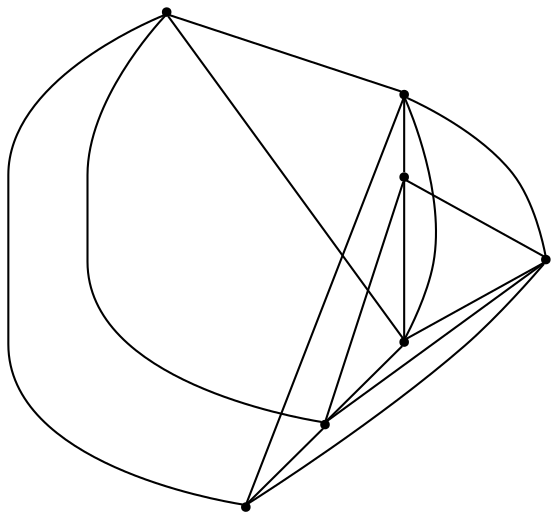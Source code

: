 graph {
  node [shape=point,comment="{\"directed\":false,\"doi\":\"10.4230/LIPIcs.GD.2024.29\",\"figure\":\"11 (2)\"}"]

  v0 [pos="1726.7697950846314,1301.1256815076042"]
  v1 [pos="1793.070614424666,1172.7579453682008"]
  v2 [pos="1722.2557649429375,954.8713349395114"]
  v3 [pos="1804.023338109128,1249.6338268505715"]
  v4 [pos="1607.6790212900603,1307.4171043098668"]
  v5 [pos="1422.287491751258,1172.7579453682008"]
  v6 [pos="1493.1022776371829,954.8713349395114"]

  v0 -- v1 [id="-1",pos="1726.7697950846314,1301.1256815076042 1712.768288574123,1231.1409145959385 1734.86859348537,1188.3515844420679 1793.070614424666,1172.7579453682008"]
  v5 -- v1 [id="-2",pos="1422.287491751258,1172.7579453682008 1793.070614424666,1172.7579453682008 1793.070614424666,1172.7579453682008 1793.070614424666,1172.7579453682008"]
  v5 -- v4 [id="-3",pos="1422.287491751258,1172.7579453682008 1607.6790212900603,1307.4171043098668 1607.6790212900603,1307.4171043098668 1607.6790212900603,1307.4171043098668"]
  v6 -- v2 [id="-4",pos="1493.1022776371829,954.8713349395114 1722.2557649429375,954.8713349395114 1722.2557649429375,954.8713349395114 1722.2557649429375,954.8713349395114"]
  v6 -- v5 [id="-5",pos="1493.1022776371829,954.8713349395114 1422.287491751258,1172.7579453682008 1422.287491751258,1172.7579453682008 1422.287491751258,1172.7579453682008"]
  v6 -- v4 [id="-6",pos="1493.1022776371829,954.8713349395114 1607.6790212900603,1307.4171043098668 1607.6790212900603,1307.4171043098668 1607.6790212900603,1307.4171043098668"]
  v2 -- v3 [id="-7",pos="1722.2557649429375,954.8713349395114 1694.109534172145,1117.7092674594485 1721.3664412249684,1215.964491105672 1804.023338109128,1249.6338268505715"]
  v4 -- v3 [id="-8",pos="1607.6790212900603,1307.4171043098668 1651.0663679757267,1250.7789125958698 1716.514462982782,1231.5188373982735 1804.023338109128,1249.6338268505715"]
  v4 -- v2 [id="-9",pos="1607.6790212900603,1307.4171043098668 1722.2557649429375,954.8713349395114 1722.2557649429375,954.8713349395114 1722.2557649429375,954.8713349395114"]
  v4 -- v0 [id="-10",pos="1607.6790212900603,1307.4171043098668 1726.7697950846314,1301.1256815076042 1726.7697950846314,1301.1256815076042 1726.7697950846314,1301.1256815076042"]
  v5 -- v0 [id="-11",pos="1422.287491751258,1172.7579453682008 1549.2058596419852,1182.017944153138 1650.700946488066,1224.8072743070088 1726.7697950846314,1301.1256815076042"]
  v1 -- v3 [id="-12",pos="1793.070614424666,1172.7579453682008 1804.023338109128,1249.6338268505715 1804.023338109128,1249.6338268505715 1804.023338109128,1249.6338268505715"]
  v1 -- v6 [id="-13",pos="1793.070614424666,1172.7579453682008 1493.1022776371829,954.8713349395114 1493.1022776371829,954.8713349395114 1493.1022776371829,954.8713349395114"]
  v2 -- v1 [id="-14",pos="1722.2557649429375,954.8713349395114 1793.070614424666,1172.7579453682008 1793.070614424666,1172.7579453682008 1793.070614424666,1172.7579453682008"]
  v2 -- v5 [id="-15",pos="1722.2557649429375,954.8713349395114 1422.287491751258,1172.7579453682008 1422.287491751258,1172.7579453682008 1422.287491751258,1172.7579453682008"]
  v0 -- v3 [id="-16",pos="1726.7697950846314,1301.1256815076042 1804.023338109128,1249.6338268505715 1804.023338109128,1249.6338268505715 1804.023338109128,1249.6338268505715"]
}